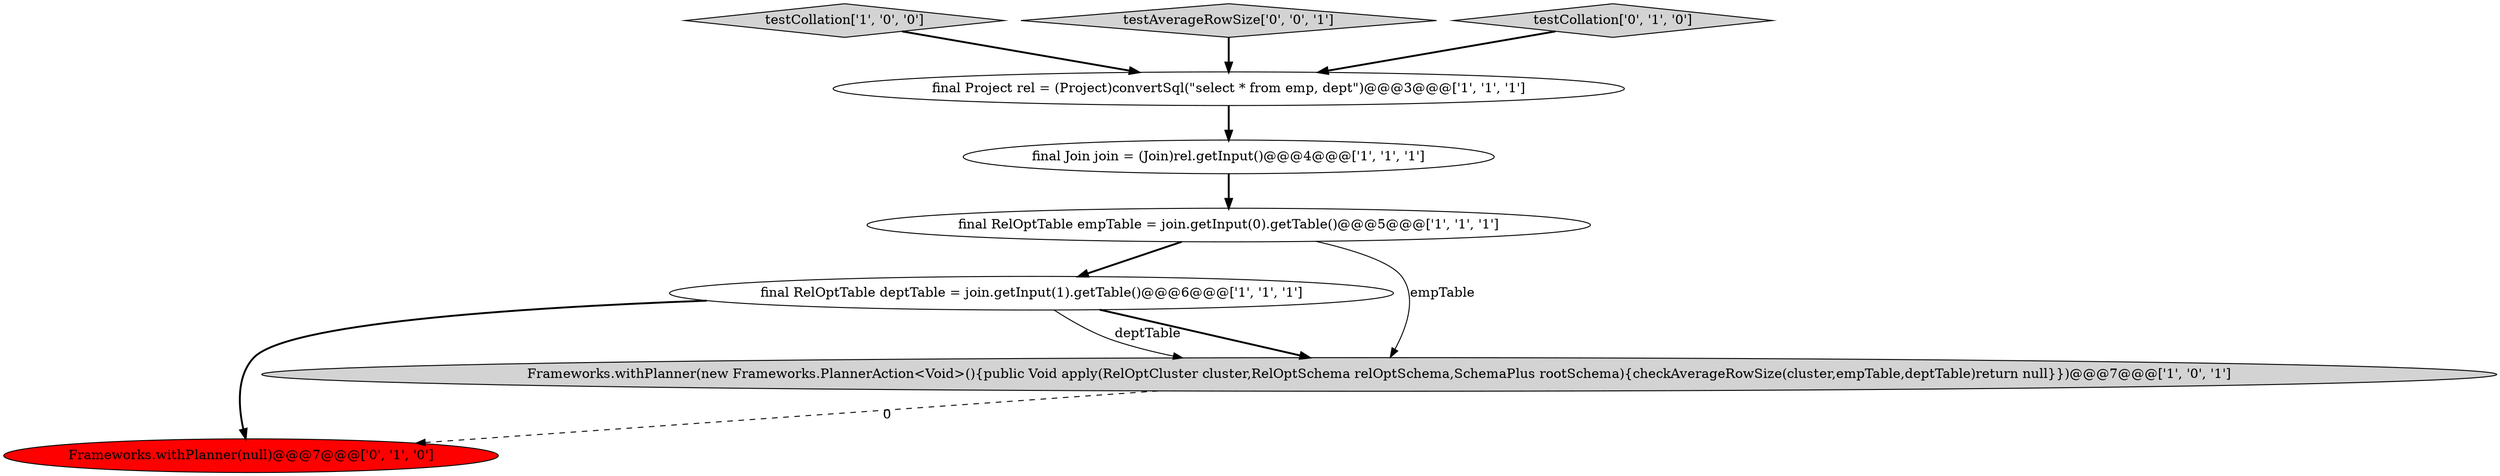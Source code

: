 digraph {
0 [style = filled, label = "testCollation['1', '0', '0']", fillcolor = lightgray, shape = diamond image = "AAA0AAABBB1BBB"];
4 [style = filled, label = "final RelOptTable deptTable = join.getInput(1).getTable()@@@6@@@['1', '1', '1']", fillcolor = white, shape = ellipse image = "AAA0AAABBB1BBB"];
3 [style = filled, label = "Frameworks.withPlanner(new Frameworks.PlannerAction<Void>(){public Void apply(RelOptCluster cluster,RelOptSchema relOptSchema,SchemaPlus rootSchema){checkAverageRowSize(cluster,empTable,deptTable)return null}})@@@7@@@['1', '0', '1']", fillcolor = lightgray, shape = ellipse image = "AAA0AAABBB1BBB"];
1 [style = filled, label = "final Join join = (Join)rel.getInput()@@@4@@@['1', '1', '1']", fillcolor = white, shape = ellipse image = "AAA0AAABBB1BBB"];
8 [style = filled, label = "testAverageRowSize['0', '0', '1']", fillcolor = lightgray, shape = diamond image = "AAA0AAABBB3BBB"];
6 [style = filled, label = "testCollation['0', '1', '0']", fillcolor = lightgray, shape = diamond image = "AAA0AAABBB2BBB"];
5 [style = filled, label = "final Project rel = (Project)convertSql(\"select * from emp, dept\")@@@3@@@['1', '1', '1']", fillcolor = white, shape = ellipse image = "AAA0AAABBB1BBB"];
7 [style = filled, label = "Frameworks.withPlanner(null)@@@7@@@['0', '1', '0']", fillcolor = red, shape = ellipse image = "AAA1AAABBB2BBB"];
2 [style = filled, label = "final RelOptTable empTable = join.getInput(0).getTable()@@@5@@@['1', '1', '1']", fillcolor = white, shape = ellipse image = "AAA0AAABBB1BBB"];
4->3 [style = bold, label=""];
5->1 [style = bold, label=""];
6->5 [style = bold, label=""];
1->2 [style = bold, label=""];
2->3 [style = solid, label="empTable"];
8->5 [style = bold, label=""];
2->4 [style = bold, label=""];
3->7 [style = dashed, label="0"];
4->7 [style = bold, label=""];
4->3 [style = solid, label="deptTable"];
0->5 [style = bold, label=""];
}
